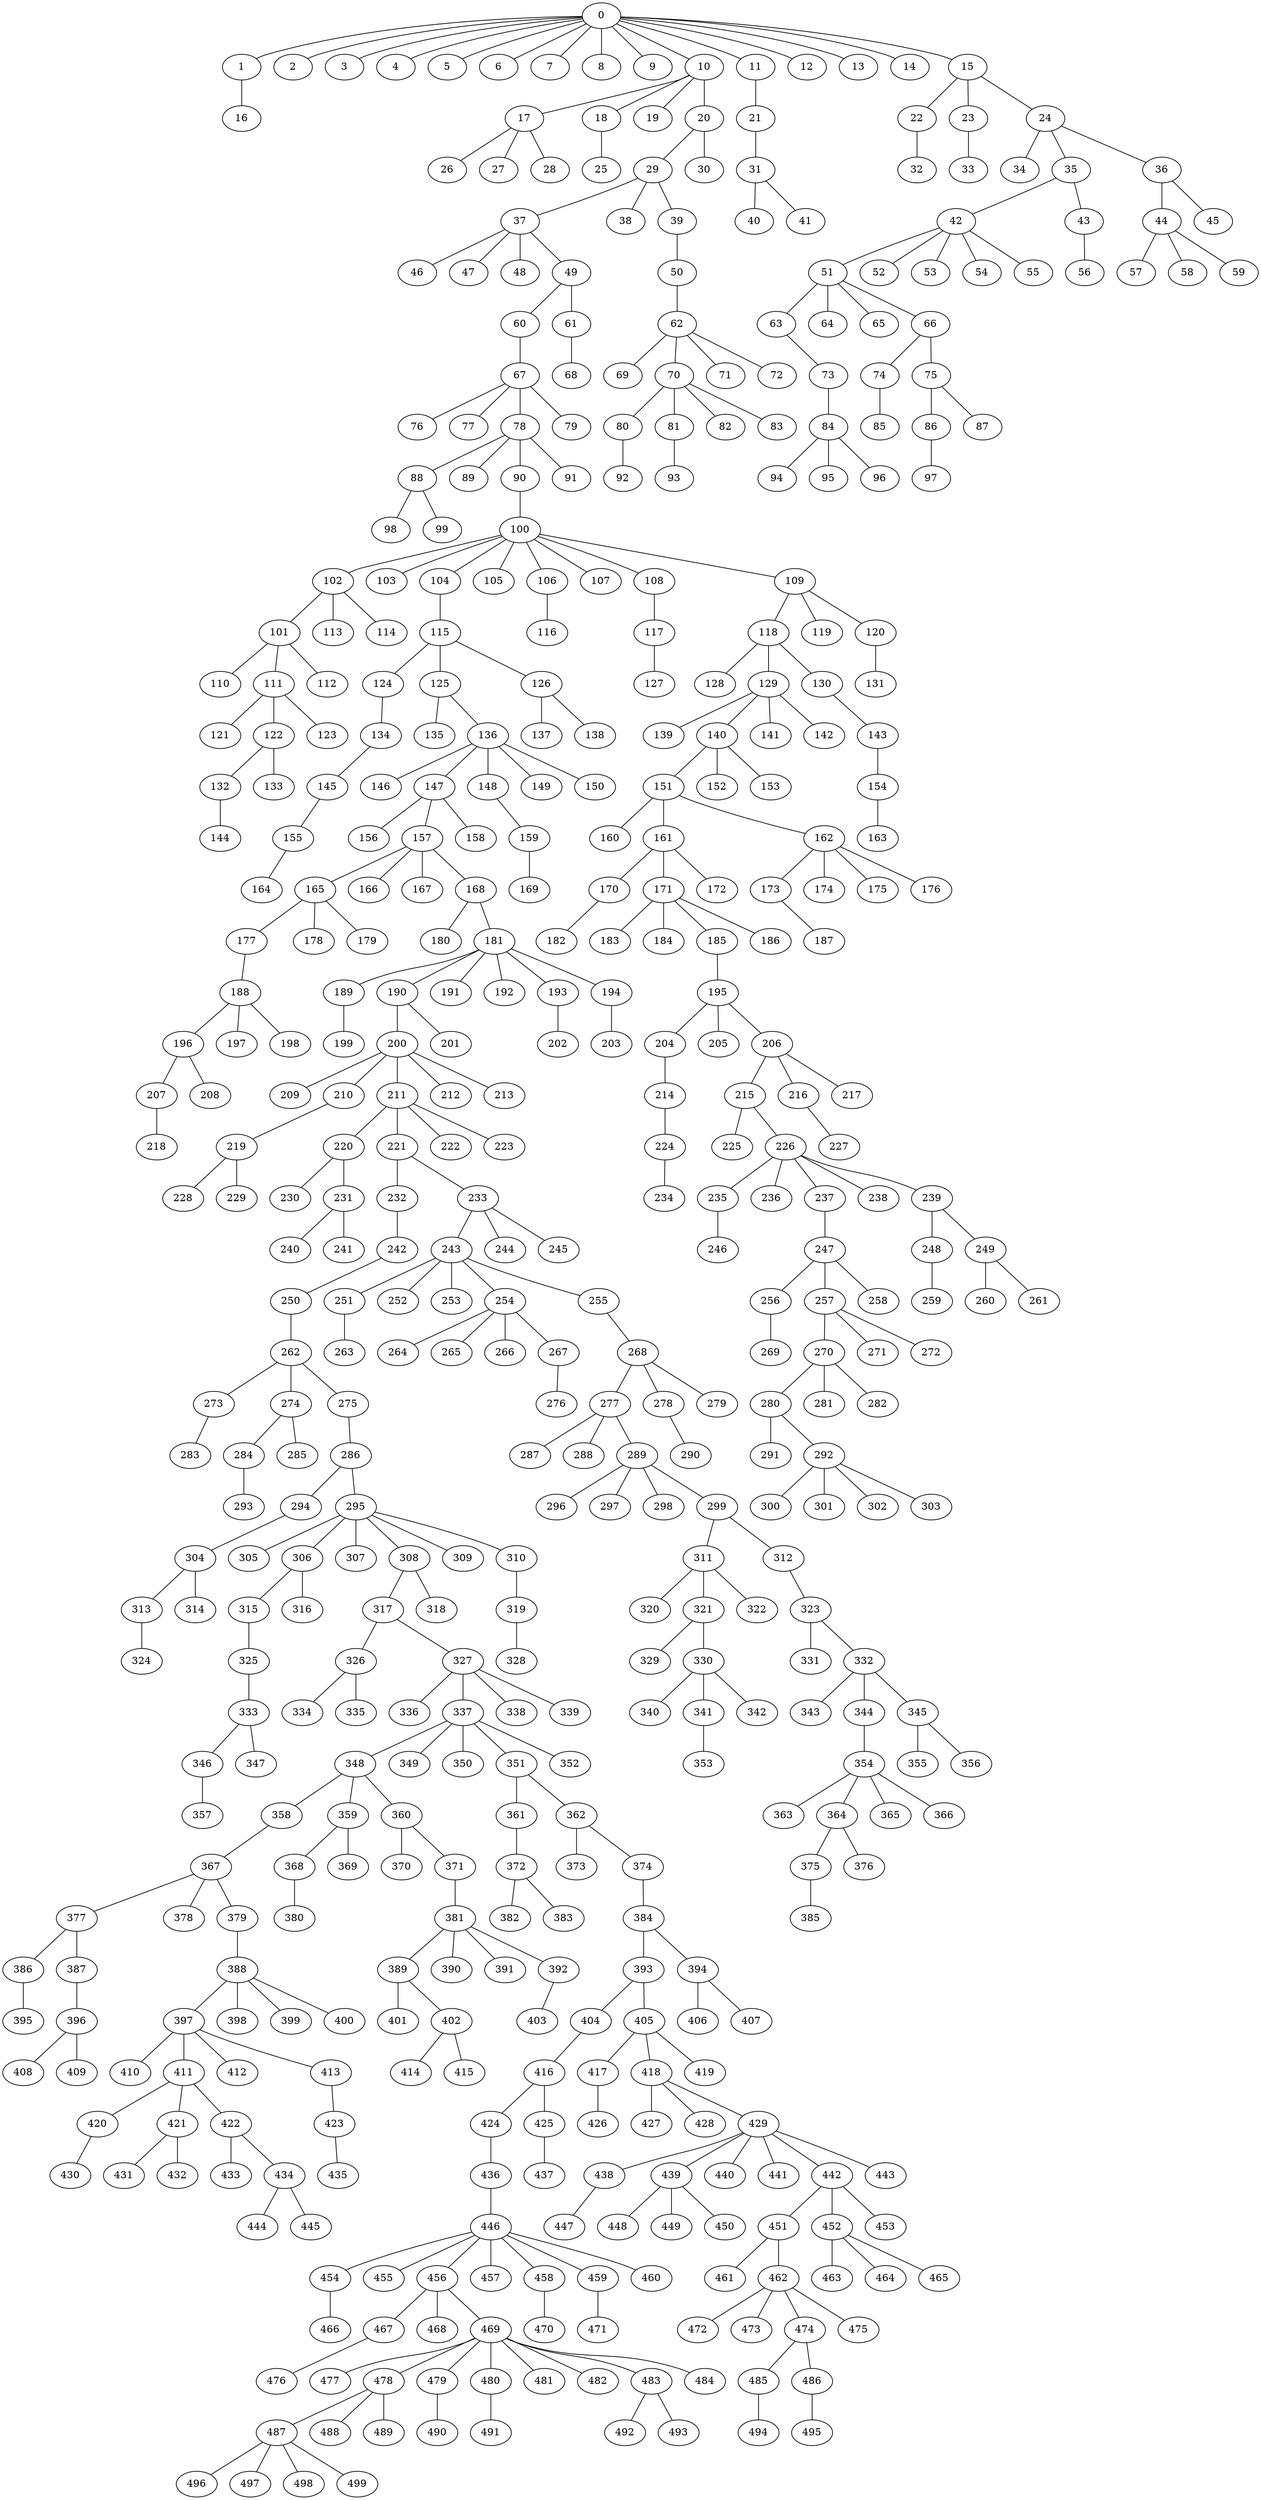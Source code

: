 strict graph G {
0;
1;
2;
3;
4;
5;
6;
7;
8;
9;
10;
11;
12;
13;
14;
15;
16;
17;
18;
19;
20;
21;
22;
23;
24;
25;
26;
27;
28;
29;
30;
31;
32;
33;
34;
35;
36;
37;
38;
39;
40;
41;
42;
43;
44;
45;
46;
47;
48;
49;
50;
51;
52;
53;
54;
55;
56;
57;
58;
59;
60;
61;
62;
63;
64;
65;
66;
67;
68;
69;
70;
71;
72;
73;
74;
75;
76;
77;
78;
79;
80;
81;
82;
83;
84;
85;
86;
87;
88;
89;
90;
91;
92;
93;
94;
95;
96;
97;
98;
99;
100;
101;
102;
103;
104;
105;
106;
107;
108;
109;
110;
111;
112;
113;
114;
115;
116;
117;
118;
119;
120;
121;
122;
123;
124;
125;
126;
127;
128;
129;
130;
131;
132;
133;
134;
135;
136;
137;
138;
139;
140;
141;
142;
143;
144;
145;
146;
147;
148;
149;
150;
151;
152;
153;
154;
155;
156;
157;
158;
159;
160;
161;
162;
163;
164;
165;
166;
167;
168;
169;
170;
171;
172;
173;
174;
175;
176;
177;
178;
179;
180;
181;
182;
183;
184;
185;
186;
187;
188;
189;
190;
191;
192;
193;
194;
195;
196;
197;
198;
199;
200;
201;
202;
203;
204;
205;
206;
207;
208;
209;
210;
211;
212;
213;
214;
215;
216;
217;
218;
219;
220;
221;
222;
223;
224;
225;
226;
227;
228;
229;
230;
231;
232;
233;
234;
235;
236;
237;
238;
239;
240;
241;
242;
243;
244;
245;
246;
247;
248;
249;
250;
251;
252;
253;
254;
255;
256;
257;
258;
259;
260;
261;
262;
263;
264;
265;
266;
267;
268;
269;
270;
271;
272;
273;
274;
275;
276;
277;
278;
279;
280;
281;
282;
283;
284;
285;
286;
287;
288;
289;
290;
291;
292;
293;
294;
295;
296;
297;
298;
299;
300;
301;
302;
303;
304;
305;
306;
307;
308;
309;
310;
311;
312;
313;
314;
315;
316;
317;
318;
319;
320;
321;
322;
323;
324;
325;
326;
327;
328;
329;
330;
331;
332;
333;
334;
335;
336;
337;
338;
339;
340;
341;
342;
343;
344;
345;
346;
347;
348;
349;
350;
351;
352;
353;
354;
355;
356;
357;
358;
359;
360;
361;
362;
363;
364;
365;
366;
367;
368;
369;
370;
371;
372;
373;
374;
375;
376;
377;
378;
379;
380;
381;
382;
383;
384;
385;
386;
387;
388;
389;
390;
391;
392;
393;
394;
395;
396;
397;
398;
399;
400;
401;
402;
403;
404;
405;
406;
407;
408;
409;
410;
411;
412;
413;
414;
415;
416;
417;
418;
419;
420;
421;
422;
423;
424;
425;
426;
427;
428;
429;
430;
431;
432;
433;
434;
435;
436;
437;
438;
439;
440;
441;
442;
443;
444;
445;
446;
447;
448;
449;
450;
451;
452;
453;
454;
455;
456;
457;
458;
459;
460;
461;
462;
463;
464;
465;
466;
467;
468;
469;
470;
471;
472;
473;
474;
475;
476;
477;
478;
479;
480;
481;
482;
483;
484;
485;
486;
487;
488;
489;
490;
491;
492;
493;
494;
495;
496;
497;
498;
499;
459 -- 471;
67 -- 77;
277 -- 288;
411 -- 420;
429 -- 443;
129 -- 139;
161 -- 172;
483 -- 492;
292 -- 300;
185 -- 195;
389 -- 402;
332 -- 343;
70 -- 83;
147 -- 158;
454 -- 466;
211 -- 223;
100 -- 107;
262 -- 274;
29 -- 39;
11 -- 21;
226 -- 235;
0 -- 4;
359 -- 369;
24 -- 36;
200 -- 211;
348 -- 358;
393 -- 405;
361 -- 372;
88 -- 99;
386 -- 395;
66 -- 74;
17 -- 28;
346 -- 357;
362 -- 373;
243 -- 255;
478 -- 487;
332 -- 344;
299 -- 312;
154 -- 163;
170 -- 182;
462 -- 473;
190 -- 201;
462 -- 474;
17 -- 27;
35 -- 43;
37 -- 46;
195 -- 204;
354 -- 366;
268 -- 277;
295 -- 309;
157 -- 168;
220 -- 231;
333 -- 346;
188 -- 196;
115 -- 126;
51 -- 64;
109 -- 119;
124 -- 134;
405 -- 418;
442 -- 451;
364 -- 376;
190 -- 200;
231 -- 240;
247 -- 257;
147 -- 157;
70 -- 82;
425 -- 437;
360 -- 371;
294 -- 304;
51 -- 65;
177 -- 188;
104 -- 115;
474 -- 485;
100 -- 106;
129 -- 140;
487 -- 496;
136 -- 147;
243 -- 252;
423 -- 435;
75 -- 87;
436 -- 446;
125 -- 135;
478 -- 488;
136 -- 149;
61 -- 68;
140 -- 152;
84 -- 94;
388 -- 397;
247 -- 258;
219 -- 229;
37 -- 48;
446 -- 456;
487 -- 497;
126 -- 138;
311 -- 321;
257 -- 270;
434 -- 444;
310 -- 319;
249 -- 261;
188 -- 198;
24 -- 35;
277 -- 287;
313 -- 324;
66 -- 75;
0 -- 9;
20 -- 30;
232 -- 242;
333 -- 347;
417 -- 426;
148 -- 159;
321 -- 329;
42 -- 51;
247 -- 256;
136 -- 150;
100 -- 103;
327 -- 339;
289 -- 299;
308 -- 318;
115 -- 124;
321 -- 330;
388 -- 399;
235 -- 246;
345 -- 355;
418 -- 428;
452 -- 464;
151 -- 160;
18 -- 25;
254 -- 267;
78 -- 89;
351 -- 362;
161 -- 171;
337 -- 351;
402 -- 414;
102 -- 114;
22 -- 32;
367 -- 379;
479 -- 490;
480 -- 491;
67 -- 78;
162 -- 175;
70 -- 80;
462 -- 472;
469 -- 477;
483 -- 493;
0 -- 1;
375 -- 385;
15 -- 24;
196 -- 207;
15 -- 23;
24 -- 34;
215 -- 225;
122 -- 132;
23 -- 33;
392 -- 403;
306 -- 316;
226 -- 238;
226 -- 239;
280 -- 291;
207 -- 218;
364 -- 375;
367 -- 377;
462 -- 475;
397 -- 413;
0 -- 2;
0 -- 8;
469 -- 479;
206 -- 215;
381 -- 390;
42 -- 54;
37 -- 47;
10 -- 17;
115 -- 125;
402 -- 415;
50 -- 62;
118 -- 128;
397 -- 410;
478 -- 489;
143 -- 154;
165 -- 177;
196 -- 208;
268 -- 278;
295 -- 306;
63 -- 73;
171 -- 185;
0 -- 13;
221 -- 232;
36 -- 44;
438 -- 447;
195 -- 206;
221 -- 233;
308 -- 317;
117 -- 127;
332 -- 345;
224 -- 234;
442 -- 452;
439 -- 450;
43 -- 56;
157 -- 165;
231 -- 241;
31 -- 41;
452 -- 465;
193 -- 202;
274 -- 285;
446 -- 457;
159 -- 169;
326 -- 335;
396 -- 408;
67 -- 76;
280 -- 292;
344 -- 354;
418 -- 427;
74 -- 85;
102 -- 101;
411 -- 421;
157 -- 166;
118 -- 129;
381 -- 389;
439 -- 448;
100 -- 108;
434 -- 445;
255 -- 268;
73 -- 84;
389 -- 401;
372 -- 382;
487 -- 498;
251 -- 263;
86 -- 97;
171 -- 186;
456 -- 468;
446 -- 460;
233 -- 244;
0 -- 5;
262 -- 275;
327 -- 337;
371 -- 381;
377 -- 387;
78 -- 88;
62 -- 69;
420 -- 430;
49 -- 60;
101 -- 112;
243 -- 251;
81 -- 93;
109 -- 120;
226 -- 237;
194 -- 203;
311 -- 320;
270 -- 281;
317 -- 326;
118 -- 130;
106 -- 116;
109 -- 118;
323 -- 332;
60 -- 67;
165 -- 178;
145 -- 155;
257 -- 271;
411 -- 422;
70 -- 81;
130 -- 143;
0 -- 14;
292 -- 303;
100 -- 105;
37 -- 49;
452 -- 463;
469 -- 478;
254 -- 265;
168 -- 180;
286 -- 294;
134 -- 145;
44 -- 58;
249 -- 260;
397 -- 411;
354 -- 365;
140 -- 151;
341 -- 353;
226 -- 236;
446 -- 459;
78 -- 91;
88 -- 98;
102 -- 113;
295 -- 308;
405 -- 417;
284 -- 293;
111 -- 121;
381 -- 391;
317 -- 327;
388 -- 398;
35 -- 42;
278 -- 290;
49 -- 61;
125 -- 136;
429 -- 438;
315 -- 325;
469 -- 483;
458 -- 470;
304 -- 313;
147 -- 156;
90 -- 100;
10 -- 18;
171 -- 183;
173 -- 187;
151 -- 161;
140 -- 153;
120 -- 131;
469 -- 482;
327 -- 338;
295 -- 310;
393 -- 404;
257 -- 272;
312 -- 323;
250 -- 262;
422 -- 434;
1 -- 16;
289 -- 298;
100 -- 109;
397 -- 412;
295 -- 305;
100 -- 104;
42 -- 52;
17 -- 26;
354 -- 363;
299 -- 311;
151 -- 162;
372 -- 383;
162 -- 174;
442 -- 453;
323 -- 331;
358 -- 367;
233 -- 245;
487 -- 499;
189 -- 199;
51 -- 63;
292 -- 302;
239 -- 248;
270 -- 282;
188 -- 197;
446 -- 454;
429 -- 440;
254 -- 266;
248 -- 259;
206 -- 216;
29 -- 38;
456 -- 469;
405 -- 419;
161 -- 170;
469 -- 481;
306 -- 315;
211 -- 220;
206 -- 217;
396 -- 409;
243 -- 254;
374 -- 384;
327 -- 336;
0 -- 10;
62 -- 71;
421 -- 432;
29 -- 37;
220 -- 230;
0 -- 6;
210 -- 219;
200 -- 213;
36 -- 45;
268 -- 279;
216 -- 227;
384 -- 394;
78 -- 90;
337 -- 348;
379 -- 388;
387 -- 396;
10 -- 20;
424 -- 436;
277 -- 289;
337 -- 352;
136 -- 146;
136 -- 148;
486 -- 495;
330 -- 342;
171 -- 184;
295 -- 307;
469 -- 484;
239 -- 249;
132 -- 144;
62 -- 70;
337 -- 349;
200 -- 209;
467 -- 476;
337 -- 350;
418 -- 429;
15 -- 22;
446 -- 455;
0 -- 7;
0 -- 3;
111 -- 122;
233 -- 243;
101 -- 110;
416 -- 425;
439 -- 449;
413 -- 423;
351 -- 361;
75 -- 86;
256 -- 269;
377 -- 386;
469 -- 480;
354 -- 364;
243 -- 253;
44 -- 59;
242 -- 250;
330 -- 340;
181 -- 194;
359 -- 368;
429 -- 442;
319 -- 328;
129 -- 141;
286 -- 295;
416 -- 424;
10 -- 19;
215 -- 226;
21 -- 31;
289 -- 297;
388 -- 400;
42 -- 55;
181 -- 191;
451 -- 461;
345 -- 356;
446 -- 458;
200 -- 210;
168 -- 181;
44 -- 57;
394 -- 406;
162 -- 173;
211 -- 221;
181 -- 189;
254 -- 264;
31 -- 40;
451 -- 462;
311 -- 322;
360 -- 370;
330 -- 341;
211 -- 222;
20 -- 29;
42 -- 53;
381 -- 392;
267 -- 276;
0 -- 15;
84 -- 96;
181 -- 190;
348 -- 360;
304 -- 314;
262 -- 273;
0 -- 12;
129 -- 142;
368 -- 380;
200 -- 212;
404 -- 416;
289 -- 296;
101 -- 111;
181 -- 192;
270 -- 280;
429 -- 439;
155 -- 164;
367 -- 378;
84 -- 95;
421 -- 431;
181 -- 193;
362 -- 374;
214 -- 224;
292 -- 301;
108 -- 117;
162 -- 176;
51 -- 66;
100 -- 102;
165 -- 179;
62 -- 72;
0 -- 11;
273 -- 283;
67 -- 79;
326 -- 334;
394 -- 407;
485 -- 494;
348 -- 359;
39 -- 50;
126 -- 137;
384 -- 393;
274 -- 284;
275 -- 286;
325 -- 333;
195 -- 205;
456 -- 467;
474 -- 486;
237 -- 247;
422 -- 433;
122 -- 133;
157 -- 167;
80 -- 92;
111 -- 123;
219 -- 228;
204 -- 214;
429 -- 441;
}
